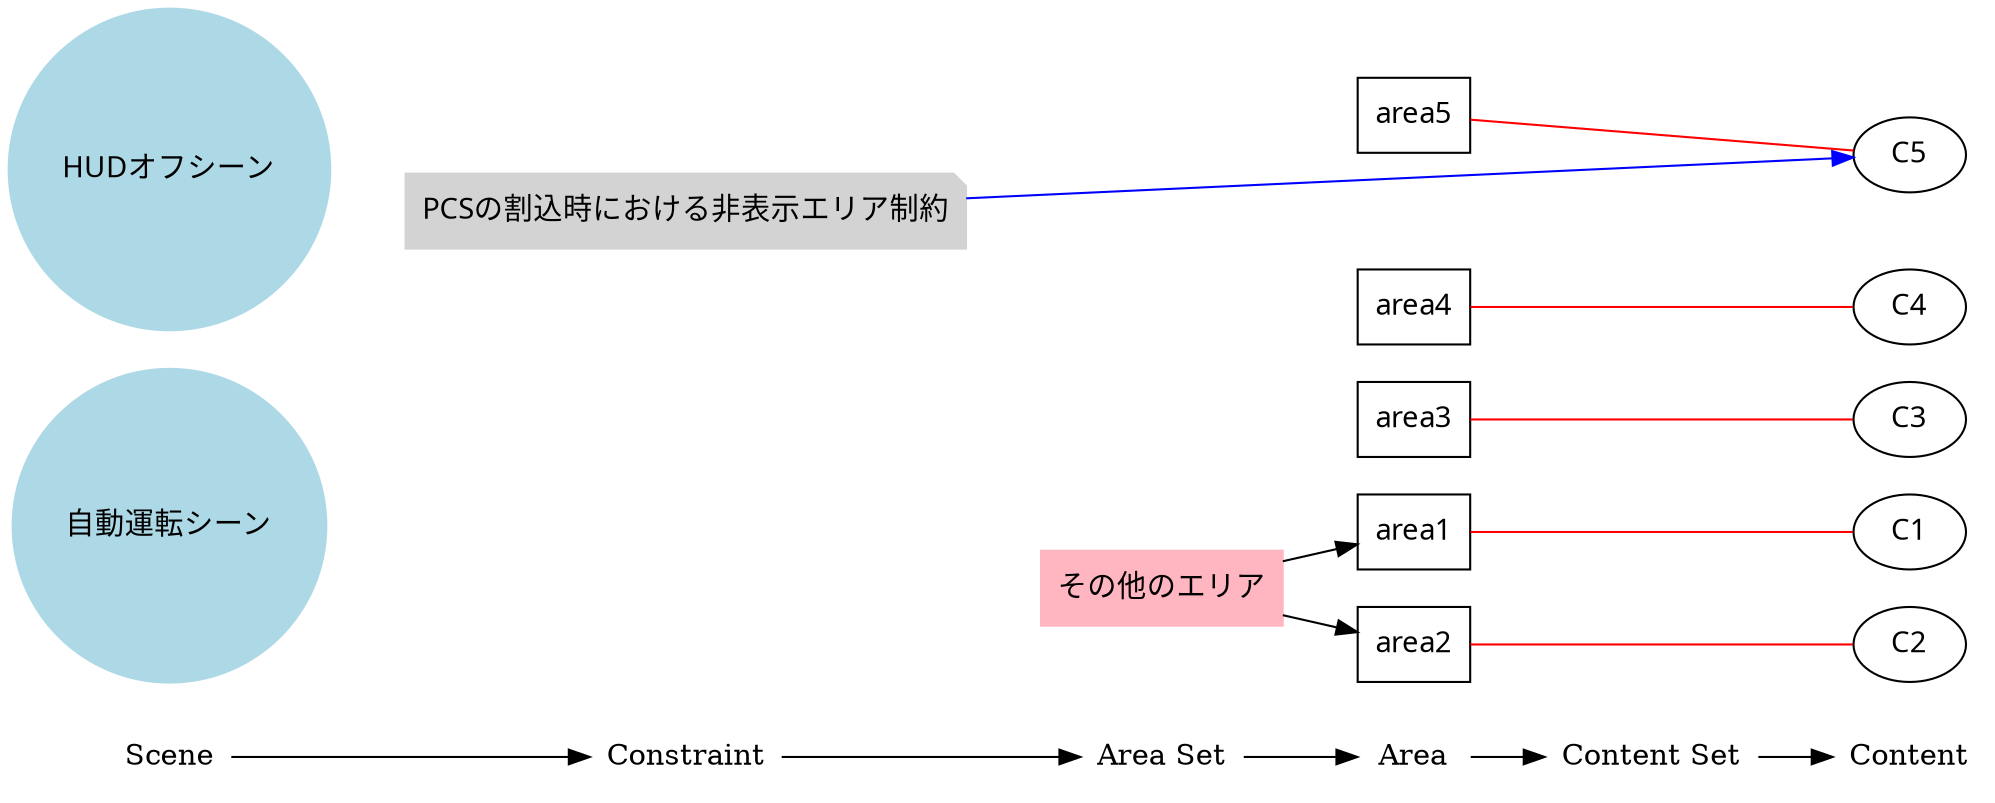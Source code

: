 digraph rule_objects_graph {
	rankdir = LR;
	charset="utf-8";
	clusterrank = global;
	
	node [shape = plaintext];
	Scene -> Constraint -> "Area Set" -> Area -> "Content Set" -> Content; 
	{ rank = same;
		node [shape = box];
		{
			Area;
			e1 [label="area1", fontname="Meiryo UI"];
			e2 [label="area2", fontname="Meiryo UI"];
			e3 [label="area3", fontname="Meiryo UI"];
			e4 [label="area4", fontname="Meiryo UI"];
			e5 [label="area5", fontname="Meiryo UI"];

		}
	}
	
	{ rank = same;
		node [shape = ellipse];
		{
			Content;
			e6 [label="C1", fontname="Meiryo UI"];
			e7 [label="C2", fontname="Meiryo UI"];
			e8 [label="C3", fontname="Meiryo UI"];
			e9 [label="C4", fontname="Meiryo UI"];
			e10 [label="C5", fontname="Meiryo UI"];


		}
	}
	
	{
		subgraph subareaset {
			"Area Set";
			node [shape = box, style = filled, color = lightpink];
			e11 [label="その他のエリア", fontname="Meiryo UI"];


		}
	}
	e11 -> e1;
	e11 -> e2;


	
	{
		subgraph subcontentset {
			"Content Set";
			node [shape = ellipse, style = filled, color = palegreen];


		}
	}



	e1 -> e6 [dir=none, color=red];
	e2 -> e7 [dir=none, color=red];
	e3 -> e8 [dir=none, color=red];
	e4 -> e9 [dir=none, color=red];
	e5 -> e10 [dir=none, color=red];
	

	

	

	

	subgraph scene { rank = same;
		node [shape = circle, style = filled, color = lightblue];
		{
			"Scene";
			e12 [label="自動運転シーン", fontname="Meiryo UI"];
			e13 [label="HUDオフシーン", fontname="Meiryo UI"];

		}
	}

	{ rank = same;
		node [shape = note, style = filled, color = lightgrey];
		{
			"Constraint";
			e14 [label="PCSの割込時における非表示エリア制約", fontname="Meiryo UI"];
		}
	}
	
	{ rank = same;
		node [shape = note, style = filled, color = lavenderblush2];
		{
			"Constraint";
		}
	}

	{ rank = same;
		node [shape = note, style = filled, color = lightpink2];
		{
			"Constraint";
		}
	}

	e14 -> e10 [color=blue];
	

	

	
}

